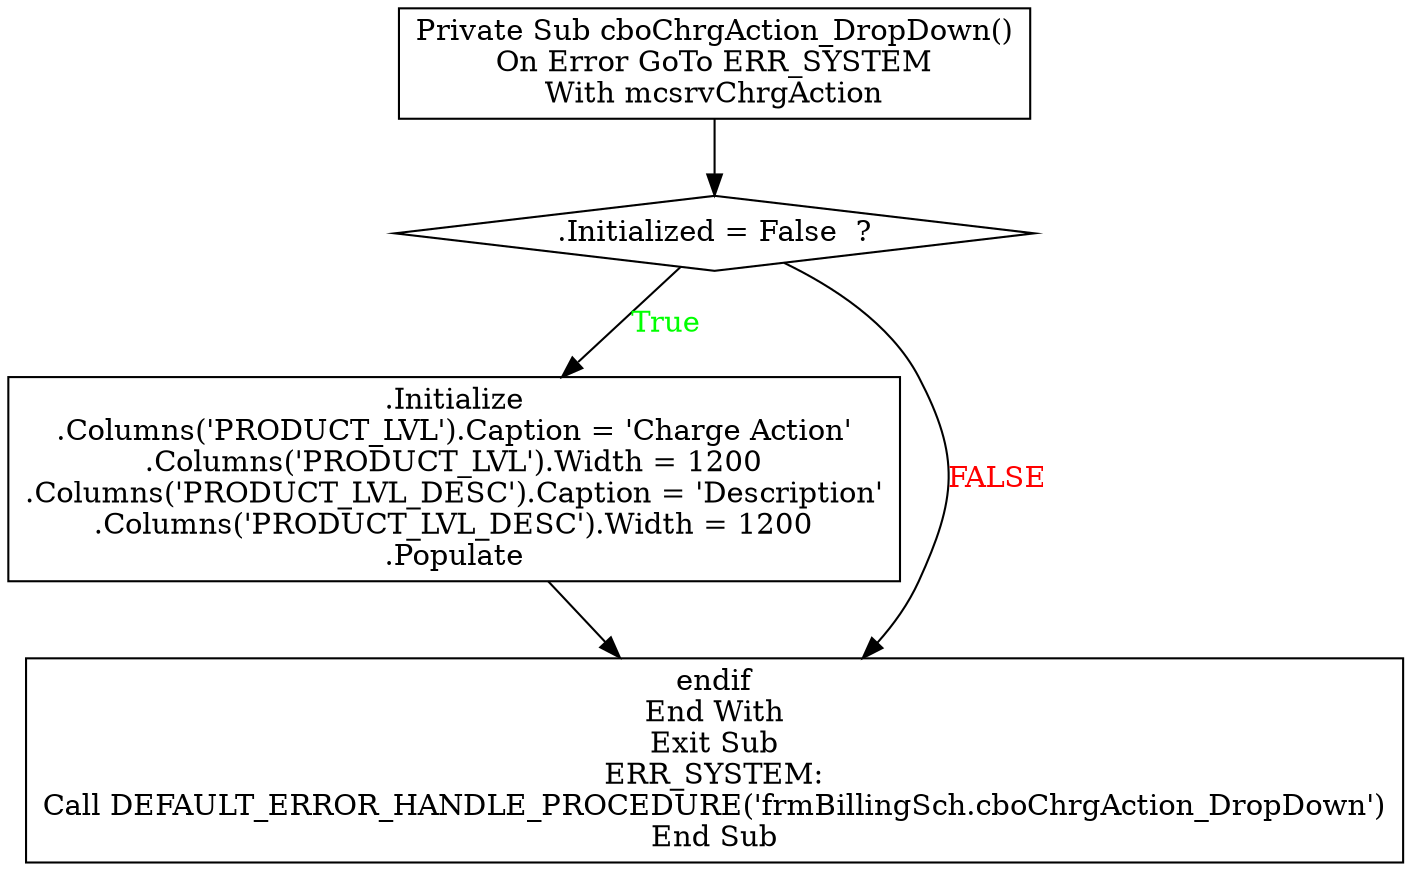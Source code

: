 digraph G{
Node_1 [ label ="Private Sub cboChrgAction_DropDown()\nOn Error GoTo ERR_SYSTEM\nWith mcsrvChrgAction",shape="box"];
Node_2 [ label =".Initialized = False  ?",shape="diamond"];
Node_3 [ label =".Initialize\n.Columns('PRODUCT_LVL').Caption = 'Charge Action'\n.Columns('PRODUCT_LVL').Width = 1200\n.Columns('PRODUCT_LVL_DESC').Caption = 'Description'\n.Columns('PRODUCT_LVL_DESC').Width = 1200\n.Populate",shape="box"];
Node_4 [ label ="endif\nEnd With\nExit Sub\nERR_SYSTEM:\nCall DEFAULT_ERROR_HANDLE_PROCEDURE('frmBillingSch.cboChrgAction_DropDown')\nEnd Sub",shape="box"];
Node_2 -> Node_3 [label="True",fontcolor="GREEN"];
Node_1 -> Node_2;
Node_2 -> Node_4 [label="FALSE",fontcolor="RED"];
Node_3 -> Node_4;
}
